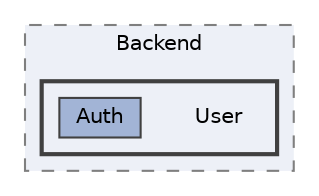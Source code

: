digraph "app/Http/Controllers/Subdomain/Backend/User"
{
 // LATEX_PDF_SIZE
  bgcolor="transparent";
  edge [fontname=Helvetica,fontsize=10,labelfontname=Helvetica,labelfontsize=10];
  node [fontname=Helvetica,fontsize=10,shape=box,height=0.2,width=0.4];
  compound=true
  subgraph clusterdir_a56ca74a6ddf251f80831f10be4a7461 {
    graph [ bgcolor="#edf0f7", pencolor="grey50", label="Backend", fontname=Helvetica,fontsize=10 style="filled,dashed", URL="dir_a56ca74a6ddf251f80831f10be4a7461.html",tooltip=""]
  subgraph clusterdir_0eacb0e267c57feb0a7e0c6daccacbfd {
    graph [ bgcolor="#edf0f7", pencolor="grey25", label="", fontname=Helvetica,fontsize=10 style="filled,bold", URL="dir_0eacb0e267c57feb0a7e0c6daccacbfd.html",tooltip=""]
    dir_0eacb0e267c57feb0a7e0c6daccacbfd [shape=plaintext, label="User"];
  dir_ac46e22afe7c837ed1de7a4bf4f2d969 [label="Auth", fillcolor="#a2b4d6", color="grey25", style="filled", URL="dir_ac46e22afe7c837ed1de7a4bf4f2d969.html",tooltip=""];
  }
  }
}
